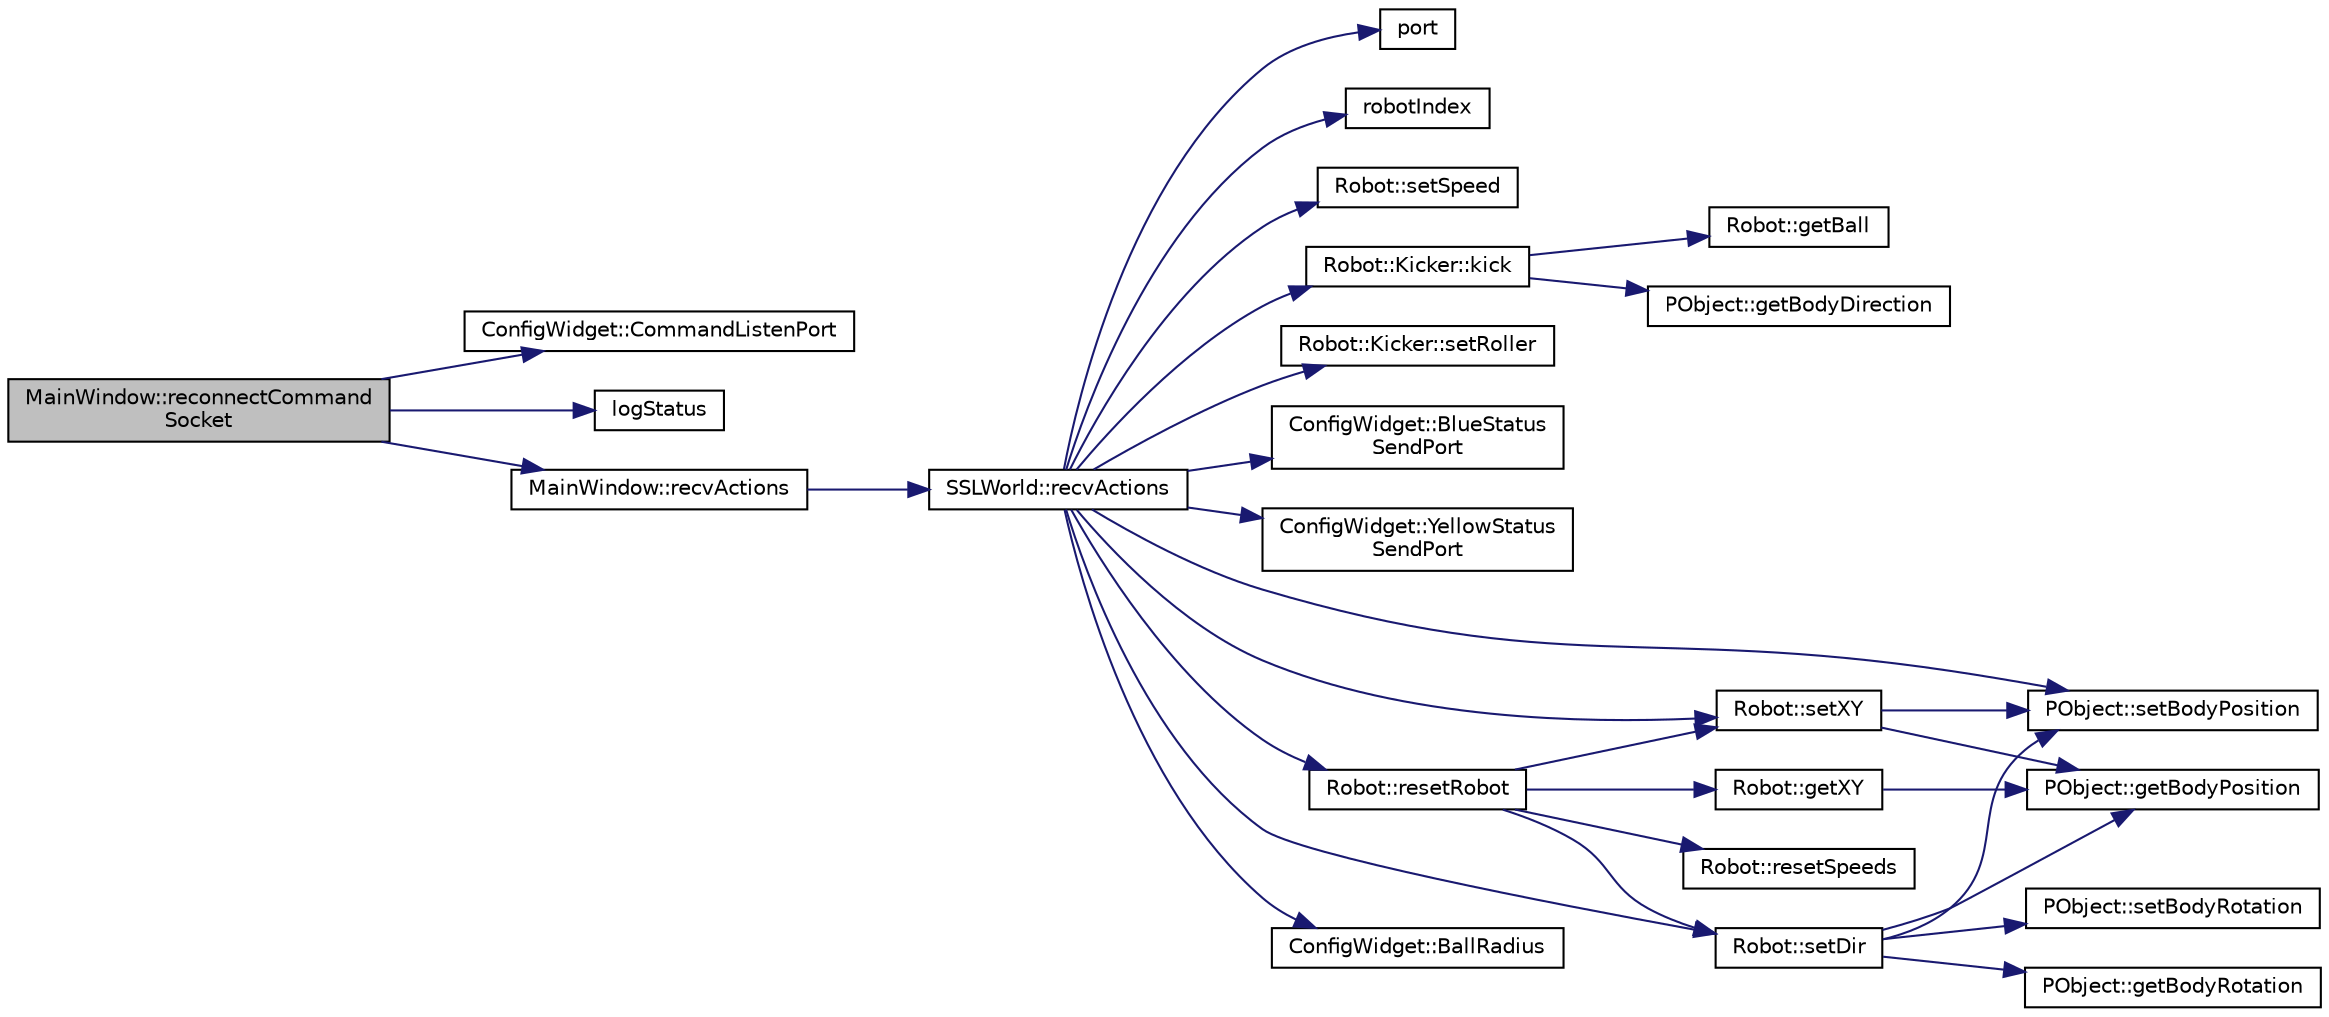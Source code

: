 digraph "MainWindow::reconnectCommandSocket"
{
 // INTERACTIVE_SVG=YES
  edge [fontname="Helvetica",fontsize="10",labelfontname="Helvetica",labelfontsize="10"];
  node [fontname="Helvetica",fontsize="10",shape=record];
  rankdir="LR";
  Node1 [label="MainWindow::reconnectCommand\lSocket",height=0.2,width=0.4,color="black", fillcolor="grey75", style="filled", fontcolor="black"];
  Node1 -> Node2 [color="midnightblue",fontsize="10",style="solid",fontname="Helvetica"];
  Node2 [label="ConfigWidget::CommandListenPort",height=0.2,width=0.4,color="black", fillcolor="white", style="filled",URL="$d6/d55/class_config_widget.html#abf68398f7b6d30fb736b3d70427c257b"];
  Node1 -> Node3 [color="midnightblue",fontsize="10",style="solid",fontname="Helvetica"];
  Node3 [label="logStatus",height=0.2,width=0.4,color="black", fillcolor="white", style="filled",URL="$d1/d8c/logger_8h.html#a99568d93d99c357f22a3f8b10dd836bb"];
  Node1 -> Node4 [color="midnightblue",fontsize="10",style="solid",fontname="Helvetica"];
  Node4 [label="MainWindow::recvActions",height=0.2,width=0.4,color="black", fillcolor="white", style="filled",URL="$d9/dc6/class_main_window.html#a387f42462d1aaf94676c608d4dc014ca"];
  Node4 -> Node5 [color="midnightblue",fontsize="10",style="solid",fontname="Helvetica"];
  Node5 [label="SSLWorld::recvActions",height=0.2,width=0.4,color="black", fillcolor="white", style="filled",URL="$d9/d7f/class_s_s_l_world.html#a47a57176f6f8aa3283a6846576c7db2c"];
  Node5 -> Node6 [color="midnightblue",fontsize="10",style="solid",fontname="Helvetica"];
  Node6 [label="port",height=0.2,width=0.4,color="black", fillcolor="white", style="filled",URL="$d7/dc1/bot__data_8cpp.html#a6aef63a95b7e102edeaeec90790523bd"];
  Node5 -> Node7 [color="midnightblue",fontsize="10",style="solid",fontname="Helvetica"];
  Node7 [label="robotIndex",height=0.2,width=0.4,color="black", fillcolor="white", style="filled",URL="$df/d80/sslworld_8cpp.html#adc28e5d519f95cbce6aed7c31e2053a0"];
  Node5 -> Node8 [color="midnightblue",fontsize="10",style="solid",fontname="Helvetica"];
  Node8 [label="Robot::setSpeed",height=0.2,width=0.4,color="black", fillcolor="white", style="filled",URL="$d4/d84/class_robot.html#a43558bde9dfd4080271cf2922a7796c6"];
  Node5 -> Node9 [color="midnightblue",fontsize="10",style="solid",fontname="Helvetica"];
  Node9 [label="Robot::Kicker::kick",height=0.2,width=0.4,color="black", fillcolor="white", style="filled",URL="$d0/df4/class_robot_1_1_kicker.html#af03e999b46423654071e685628acef8a"];
  Node9 -> Node10 [color="midnightblue",fontsize="10",style="solid",fontname="Helvetica"];
  Node10 [label="PObject::getBodyDirection",height=0.2,width=0.4,color="black", fillcolor="white", style="filled",URL="$d1/d18/class_p_object.html#af2a0c45a02b9bfcfca0d9bb982d90a2d"];
  Node9 -> Node11 [color="midnightblue",fontsize="10",style="solid",fontname="Helvetica"];
  Node11 [label="Robot::getBall",height=0.2,width=0.4,color="black", fillcolor="white", style="filled",URL="$d4/d84/class_robot.html#a8ca7b39845a8917ae3b1fd1cf2691f4a"];
  Node5 -> Node12 [color="midnightblue",fontsize="10",style="solid",fontname="Helvetica"];
  Node12 [label="Robot::Kicker::setRoller",height=0.2,width=0.4,color="black", fillcolor="white", style="filled",URL="$d0/df4/class_robot_1_1_kicker.html#ae95656d086e56cc10ff410b70efd57d8"];
  Node5 -> Node13 [color="midnightblue",fontsize="10",style="solid",fontname="Helvetica"];
  Node13 [label="ConfigWidget::BlueStatus\lSendPort",height=0.2,width=0.4,color="black", fillcolor="white", style="filled",URL="$d6/d55/class_config_widget.html#a91cd99dcbcdb7405efbe16115a77dced"];
  Node5 -> Node14 [color="midnightblue",fontsize="10",style="solid",fontname="Helvetica"];
  Node14 [label="ConfigWidget::YellowStatus\lSendPort",height=0.2,width=0.4,color="black", fillcolor="white", style="filled",URL="$d6/d55/class_config_widget.html#a810c4fe95a7f0ef6158c5e360d88705c"];
  Node5 -> Node15 [color="midnightblue",fontsize="10",style="solid",fontname="Helvetica"];
  Node15 [label="Robot::setXY",height=0.2,width=0.4,color="black", fillcolor="white", style="filled",URL="$d4/d84/class_robot.html#a1ba3a89dad410e184d8dac72ccbe6875"];
  Node15 -> Node16 [color="midnightblue",fontsize="10",style="solid",fontname="Helvetica"];
  Node16 [label="PObject::getBodyPosition",height=0.2,width=0.4,color="black", fillcolor="white", style="filled",URL="$d1/d18/class_p_object.html#aa490b8b18ef6a51e9816d0da40da237d"];
  Node15 -> Node17 [color="midnightblue",fontsize="10",style="solid",fontname="Helvetica"];
  Node17 [label="PObject::setBodyPosition",height=0.2,width=0.4,color="black", fillcolor="white", style="filled",URL="$d1/d18/class_p_object.html#a43b4248e78b3f3934dfc329a57eb0688"];
  Node5 -> Node18 [color="midnightblue",fontsize="10",style="solid",fontname="Helvetica"];
  Node18 [label="Robot::resetRobot",height=0.2,width=0.4,color="black", fillcolor="white", style="filled",URL="$d4/d84/class_robot.html#a998cd0e4c8b4b1240bb5ffe221bb0d01"];
  Node18 -> Node19 [color="midnightblue",fontsize="10",style="solid",fontname="Helvetica"];
  Node19 [label="Robot::resetSpeeds",height=0.2,width=0.4,color="black", fillcolor="white", style="filled",URL="$d4/d84/class_robot.html#a660544998a477896c1c7be8d97ae65e5"];
  Node18 -> Node20 [color="midnightblue",fontsize="10",style="solid",fontname="Helvetica"];
  Node20 [label="Robot::getXY",height=0.2,width=0.4,color="black", fillcolor="white", style="filled",URL="$d4/d84/class_robot.html#ac55bcaf576c29263c83a15a3035b8391"];
  Node20 -> Node16 [color="midnightblue",fontsize="10",style="solid",fontname="Helvetica"];
  Node18 -> Node15 [color="midnightblue",fontsize="10",style="solid",fontname="Helvetica"];
  Node18 -> Node21 [color="midnightblue",fontsize="10",style="solid",fontname="Helvetica"];
  Node21 [label="Robot::setDir",height=0.2,width=0.4,color="black", fillcolor="white", style="filled",URL="$d4/d84/class_robot.html#a477e45893bbd07b5ff94f36f6fed12c6"];
  Node21 -> Node22 [color="midnightblue",fontsize="10",style="solid",fontname="Helvetica"];
  Node22 [label="PObject::setBodyRotation",height=0.2,width=0.4,color="black", fillcolor="white", style="filled",URL="$d1/d18/class_p_object.html#acfa7612aa632c8402cc7b44eb31f53a1"];
  Node21 -> Node16 [color="midnightblue",fontsize="10",style="solid",fontname="Helvetica"];
  Node21 -> Node23 [color="midnightblue",fontsize="10",style="solid",fontname="Helvetica"];
  Node23 [label="PObject::getBodyRotation",height=0.2,width=0.4,color="black", fillcolor="white", style="filled",URL="$d1/d18/class_p_object.html#affbd2be80d75e8311b7ec9f42b24d439"];
  Node21 -> Node17 [color="midnightblue",fontsize="10",style="solid",fontname="Helvetica"];
  Node5 -> Node21 [color="midnightblue",fontsize="10",style="solid",fontname="Helvetica"];
  Node5 -> Node17 [color="midnightblue",fontsize="10",style="solid",fontname="Helvetica"];
  Node5 -> Node24 [color="midnightblue",fontsize="10",style="solid",fontname="Helvetica"];
  Node24 [label="ConfigWidget::BallRadius",height=0.2,width=0.4,color="black", fillcolor="white", style="filled",URL="$d6/d55/class_config_widget.html#a2d8b917b9aaad10df48dc4afb3fc497d"];
}
